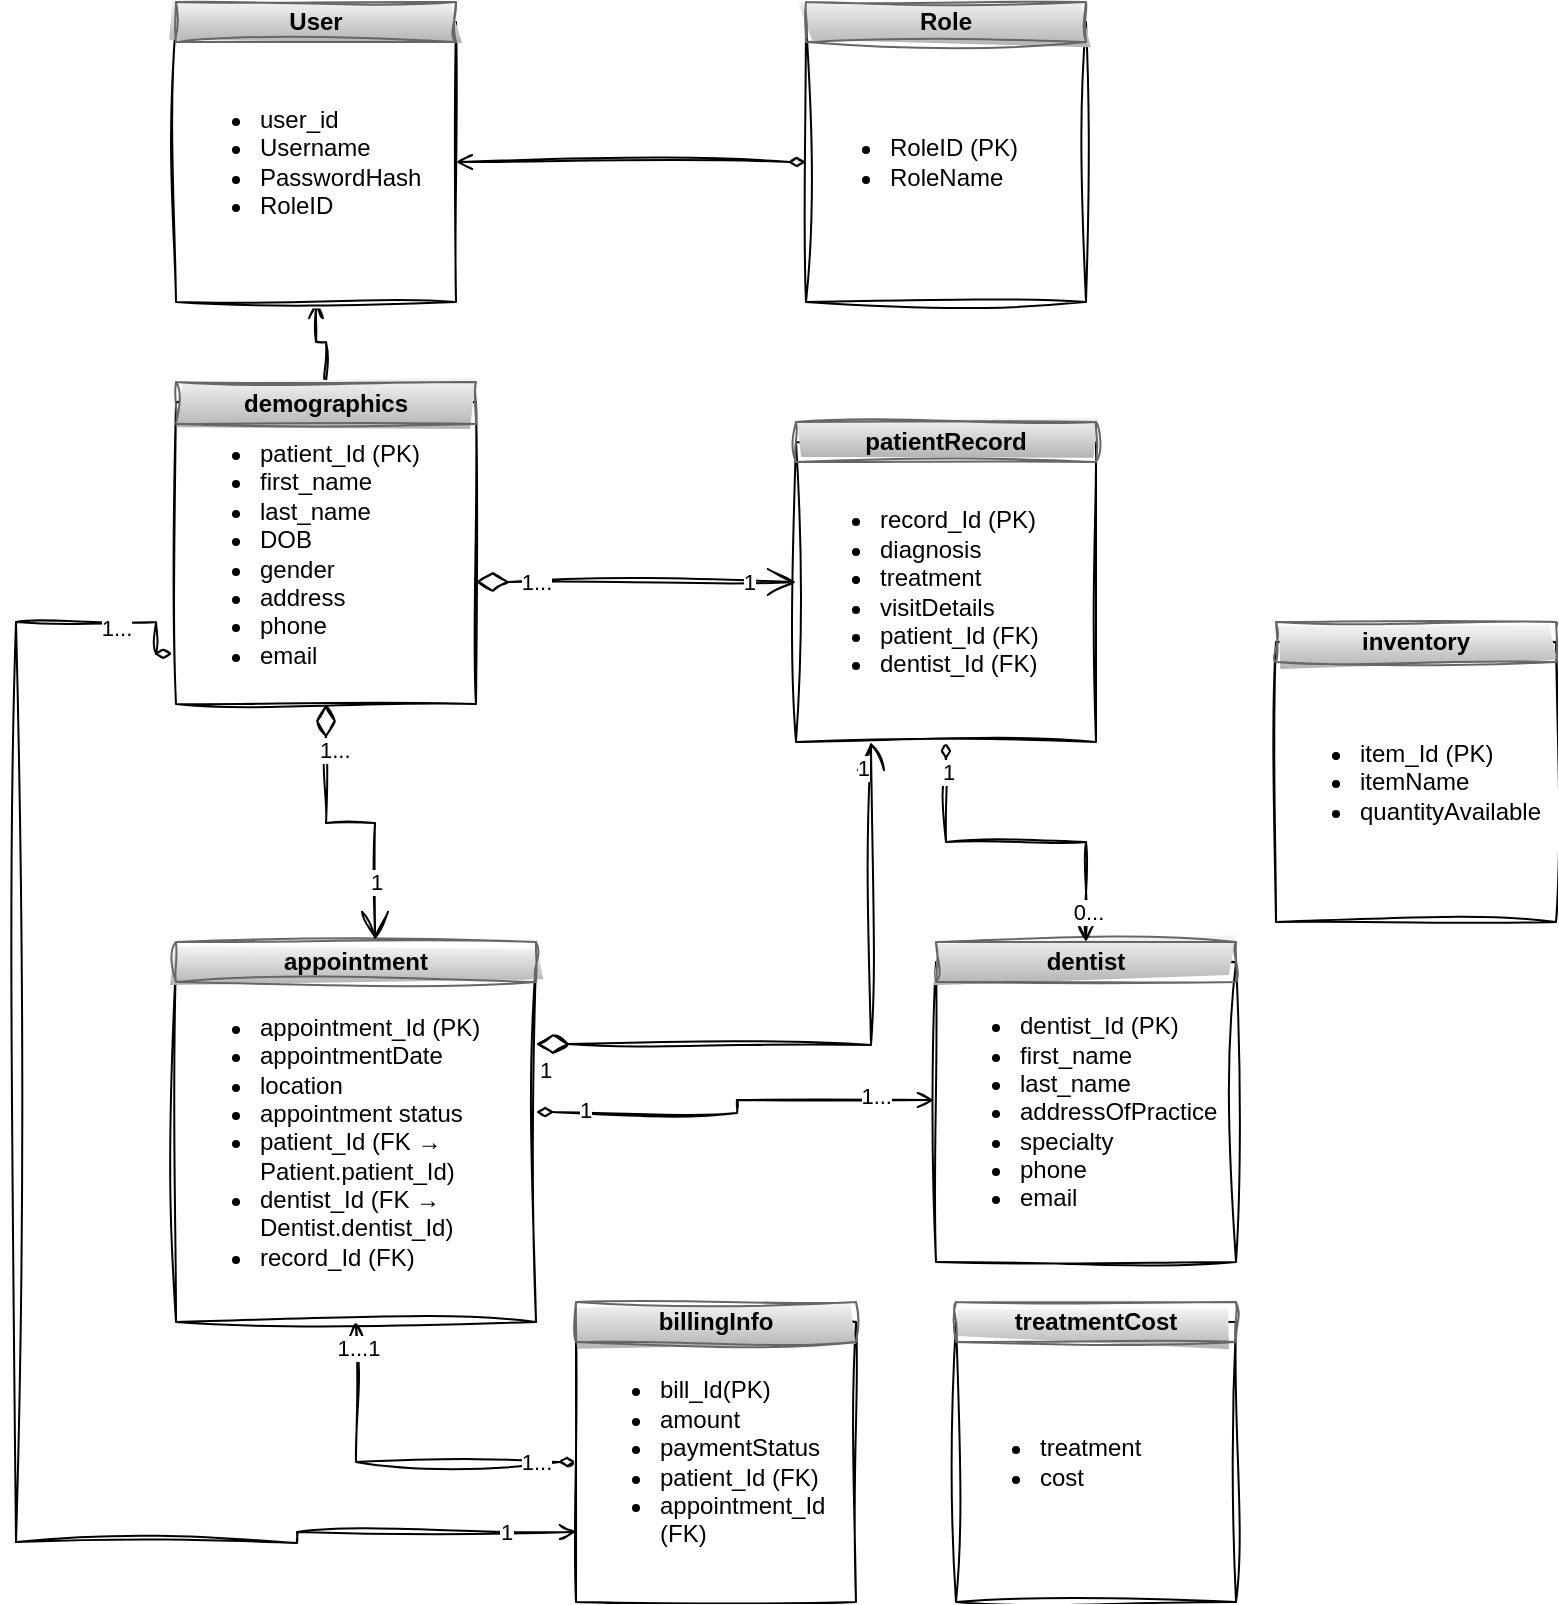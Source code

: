 <mxfile version="26.2.13">
  <diagram name="Page-1" id="0783ab3e-0a74-02c8-0abd-f7b4e66b4bec">
    <mxGraphModel dx="874" dy="1304" grid="1" gridSize="10" guides="1" tooltips="1" connect="1" arrows="1" fold="1" page="1" pageScale="1" pageWidth="1169" pageHeight="827" background="#ffffff" math="0" shadow="0" adaptiveColors="auto">
      <root>
        <mxCell id="0" />
        <mxCell id="1" parent="0" />
        <mxCell id="nWddZsHLZyRrroF07stJ-41" style="edgeStyle=orthogonalEdgeStyle;rounded=0;orthogonalLoop=1;jettySize=auto;html=1;exitX=-0.013;exitY=0.834;exitDx=0;exitDy=0;endArrow=none;startFill=0;startArrow=diamondThin;exitPerimeter=0;sketch=1;curveFitting=1;jiggle=2;endFill=0;" parent="1" source="nWddZsHLZyRrroF07stJ-1" edge="1">
          <mxGeometry relative="1" as="geometry">
            <mxPoint x="220" y="690" as="targetPoint" />
            <Array as="points">
              <mxPoint x="290" y="246" />
              <mxPoint x="290" y="230" />
              <mxPoint x="220" y="230" />
            </Array>
            <mxPoint x="280" y="270.5" as="sourcePoint" />
          </mxGeometry>
        </mxCell>
        <mxCell id="nWddZsHLZyRrroF07stJ-46" value="1..." style="edgeLabel;html=1;align=center;verticalAlign=middle;resizable=0;points=[];rounded=0;sketch=1;curveFitting=1;jiggle=2;" parent="nWddZsHLZyRrroF07stJ-41" vertex="1" connectable="0">
          <mxGeometry x="-0.929" y="-1" relative="1" as="geometry">
            <mxPoint x="-21" y="-2" as="offset" />
          </mxGeometry>
        </mxCell>
        <mxCell id="nWddZsHLZyRrroF07stJ-1" value="&lt;ul&gt;&lt;li&gt;patient_Id (PK)&lt;/li&gt;&lt;li&gt;first_name&lt;/li&gt;&lt;li&gt;last_name&lt;/li&gt;&lt;li&gt;DOB&lt;/li&gt;&lt;li&gt;gender&lt;/li&gt;&lt;li&gt;address&lt;/li&gt;&lt;li&gt;phone&lt;/li&gt;&lt;li&gt;email&lt;/li&gt;&lt;/ul&gt;" style="whiteSpace=wrap;html=1;aspect=fixed;align=left;rounded=0;sketch=1;curveFitting=1;jiggle=2;" parent="1" vertex="1">
          <mxGeometry x="300" y="120" width="150" height="151" as="geometry" />
        </mxCell>
        <mxCell id="dZWFhonzVec3YqzFGpt1-11" style="edgeStyle=orthogonalEdgeStyle;rounded=0;orthogonalLoop=1;jettySize=auto;html=1;exitX=0.5;exitY=0;exitDx=0;exitDy=0;entryX=0.5;entryY=1;entryDx=0;entryDy=0;sketch=1;curveFitting=1;jiggle=2;flowAnimation=1;endArrow=open;endFill=0;" edge="1" parent="1" source="nWddZsHLZyRrroF07stJ-2" target="dZWFhonzVec3YqzFGpt1-4">
          <mxGeometry relative="1" as="geometry" />
        </mxCell>
        <mxCell id="nWddZsHLZyRrroF07stJ-2" value="&lt;b&gt;demographics&lt;/b&gt;" style="rounded=0;whiteSpace=wrap;html=1;fillColor=#f5f5f5;strokeColor=#666666;gradientColor=#b3b3b3;sketch=1;curveFitting=1;jiggle=2;" parent="1" vertex="1">
          <mxGeometry x="300" y="110" width="150" height="21" as="geometry" />
        </mxCell>
        <mxCell id="nWddZsHLZyRrroF07stJ-3" value="&lt;ul&gt;&lt;li&gt;dentist_Id (PK)&lt;/li&gt;&lt;li&gt;first_name&lt;/li&gt;&lt;li&gt;last_name&lt;/li&gt;&lt;li&gt;addressOfPractice&lt;/li&gt;&lt;li&gt;specialty&lt;/li&gt;&lt;li&gt;phone&lt;/li&gt;&lt;li&gt;email&lt;/li&gt;&lt;/ul&gt;" style="whiteSpace=wrap;html=1;aspect=fixed;align=left;rounded=0;sketch=1;curveFitting=1;jiggle=2;" parent="1" vertex="1">
          <mxGeometry x="680" y="400" width="150" height="150" as="geometry" />
        </mxCell>
        <mxCell id="nWddZsHLZyRrroF07stJ-4" value="&lt;b&gt;dentist&lt;/b&gt;" style="rounded=0;whiteSpace=wrap;html=1;fillColor=#f5f5f5;gradientColor=#b3b3b3;strokeColor=#666666;sketch=1;curveFitting=1;jiggle=2;" parent="1" vertex="1">
          <mxGeometry x="680" y="390" width="150" height="20" as="geometry" />
        </mxCell>
        <mxCell id="nWddZsHLZyRrroF07stJ-5" value="&lt;ul&gt;&lt;li&gt;&lt;span style=&quot;background-color: transparent; color: light-dark(rgb(0, 0, 0), rgb(255, 255, 255));&quot; data-end=&quot;608&quot; data-start=&quot;591&quot;&gt;appointment_Id&lt;/span&gt;&lt;span style=&quot;background-color: transparent; color: light-dark(rgb(0, 0, 0), rgb(255, 255, 255));&quot;&gt; (PK)&lt;/span&gt;&lt;/li&gt;&lt;li&gt;&lt;span style=&quot;background-color: transparent; color: light-dark(rgb(0, 0, 0), rgb(255, 255, 255));&quot;&gt;appointmentDate&lt;/span&gt;&lt;/li&gt;&lt;li&gt;&lt;span style=&quot;background-color: transparent; color: light-dark(rgb(0, 0, 0), rgb(255, 255, 255));&quot;&gt;location&lt;/span&gt;&lt;/li&gt;&lt;li&gt;&lt;span style=&quot;background-color: transparent; color: light-dark(rgb(0, 0, 0), rgb(255, 255, 255));&quot;&gt;appointment status&lt;/span&gt;&lt;/li&gt;&lt;li&gt;&lt;span style=&quot;background-color: transparent; color: light-dark(rgb(0, 0, 0), rgb(255, 255, 255));&quot;&gt;patient_Id (FK → Patient.patient_Id)&lt;/span&gt;&lt;/li&gt;&lt;li&gt;&lt;span style=&quot;background-color: transparent; color: light-dark(rgb(0, 0, 0), rgb(255, 255, 255));&quot;&gt;dentist_Id (FK → Dentist.dentist_Id)&lt;/span&gt;&lt;/li&gt;&lt;li&gt;&lt;span style=&quot;background-color: transparent; color: light-dark(rgb(0, 0, 0), rgb(255, 255, 255));&quot;&gt;record_Id (FK)&lt;/span&gt;&lt;/li&gt;&lt;/ul&gt;" style="whiteSpace=wrap;html=1;aspect=fixed;align=left;rounded=0;sketch=1;curveFitting=1;jiggle=2;" parent="1" vertex="1">
          <mxGeometry x="300" y="400" width="180" height="180" as="geometry" />
        </mxCell>
        <mxCell id="nWddZsHLZyRrroF07stJ-6" value="&lt;b&gt;appointment&lt;/b&gt;" style="rounded=0;whiteSpace=wrap;html=1;fillColor=#f5f5f5;gradientColor=#b3b3b3;strokeColor=#666666;sketch=1;curveFitting=1;jiggle=2;" parent="1" vertex="1">
          <mxGeometry x="300" y="390" width="180" height="20" as="geometry" />
        </mxCell>
        <mxCell id="nWddZsHLZyRrroF07stJ-36" style="edgeStyle=orthogonalEdgeStyle;rounded=0;orthogonalLoop=1;jettySize=auto;html=1;exitX=0.5;exitY=1;exitDx=0;exitDy=0;entryX=0.5;entryY=0;entryDx=0;entryDy=0;endArrow=open;endFill=0;startArrow=diamondThin;startFill=0;sketch=1;curveFitting=1;jiggle=2;" parent="1" source="nWddZsHLZyRrroF07stJ-8" target="nWddZsHLZyRrroF07stJ-4" edge="1">
          <mxGeometry relative="1" as="geometry" />
        </mxCell>
        <mxCell id="nWddZsHLZyRrroF07stJ-37" value="1" style="edgeLabel;html=1;align=center;verticalAlign=middle;resizable=0;points=[];rounded=0;sketch=1;curveFitting=1;jiggle=2;" parent="nWddZsHLZyRrroF07stJ-36" vertex="1" connectable="0">
          <mxGeometry x="-0.826" y="1" relative="1" as="geometry">
            <mxPoint as="offset" />
          </mxGeometry>
        </mxCell>
        <mxCell id="nWddZsHLZyRrroF07stJ-38" value="0..." style="edgeLabel;html=1;align=center;verticalAlign=middle;resizable=0;points=[];rounded=0;sketch=1;curveFitting=1;jiggle=2;" parent="nWddZsHLZyRrroF07stJ-36" vertex="1" connectable="0">
          <mxGeometry x="0.817" y="1" relative="1" as="geometry">
            <mxPoint as="offset" />
          </mxGeometry>
        </mxCell>
        <mxCell id="nWddZsHLZyRrroF07stJ-8" value="&lt;ul&gt;&lt;li&gt;&lt;span style=&quot;background-color: transparent; color: light-dark(rgb(0, 0, 0), rgb(255, 255, 255));&quot; data-end=&quot;830&quot; data-start=&quot;818&quot;&gt;record_Id&lt;/span&gt;&lt;span style=&quot;background-color: transparent; color: light-dark(rgb(0, 0, 0), rgb(255, 255, 255));&quot;&gt; (PK)&lt;/span&gt;&lt;/li&gt;&lt;li&gt;&lt;span style=&quot;background-color: transparent; color: light-dark(rgb(0, 0, 0), rgb(255, 255, 255));&quot;&gt;diagnosis&lt;/span&gt;&lt;/li&gt;&lt;li&gt;&lt;span style=&quot;background-color: transparent; color: light-dark(rgb(0, 0, 0), rgb(255, 255, 255));&quot;&gt;treatment&lt;/span&gt;&lt;/li&gt;&lt;li&gt;&lt;span style=&quot;background-color: transparent; color: light-dark(rgb(0, 0, 0), rgb(255, 255, 255));&quot;&gt;visitDetails&lt;/span&gt;&lt;/li&gt;&lt;li&gt;&lt;span style=&quot;background-color: transparent; color: light-dark(rgb(0, 0, 0), rgb(255, 255, 255));&quot;&gt;patient_Id (FK)&lt;/span&gt;&lt;/li&gt;&lt;li&gt;&lt;span style=&quot;background-color: transparent; color: light-dark(rgb(0, 0, 0), rgb(255, 255, 255));&quot;&gt;dentist_Id (FK)&lt;/span&gt;&lt;/li&gt;&lt;/ul&gt;" style="whiteSpace=wrap;html=1;aspect=fixed;align=left;rounded=0;sketch=1;curveFitting=1;jiggle=2;" parent="1" vertex="1">
          <mxGeometry x="610" y="140" width="150" height="150" as="geometry" />
        </mxCell>
        <mxCell id="nWddZsHLZyRrroF07stJ-9" value="&lt;b&gt;patientRecord&lt;/b&gt;" style="rounded=0;whiteSpace=wrap;html=1;fillColor=#f5f5f5;gradientColor=#b3b3b3;strokeColor=#666666;sketch=1;curveFitting=1;jiggle=2;" parent="1" vertex="1">
          <mxGeometry x="610" y="130" width="150" height="20" as="geometry" />
        </mxCell>
        <mxCell id="nWddZsHLZyRrroF07stJ-10" value="&lt;ul&gt;&lt;li&gt;&lt;span style=&quot;background-color: transparent; color: light-dark(rgb(0, 0, 0), rgb(255, 255, 255));&quot; data-end=&quot;1052&quot; data-start=&quot;1042&quot;&gt;item_Id&lt;/span&gt;&lt;span style=&quot;background-color: transparent; color: light-dark(rgb(0, 0, 0), rgb(255, 255, 255));&quot;&gt; &lt;/span&gt;&lt;span style=&quot;background-color: transparent; color: light-dark(rgb(0, 0, 0), rgb(255, 255, 255));&quot;&gt;(PK)&lt;/span&gt;&lt;/li&gt;&lt;li&gt;&lt;span style=&quot;background-color: transparent; color: light-dark(rgb(0, 0, 0), rgb(255, 255, 255));&quot;&gt;itemName&lt;/span&gt;&lt;/li&gt;&lt;li&gt;&lt;span style=&quot;background-color: transparent; color: light-dark(rgb(0, 0, 0), rgb(255, 255, 255));&quot;&gt;quantityAvailable&lt;/span&gt;&lt;/li&gt;&lt;/ul&gt;" style="whiteSpace=wrap;html=1;aspect=fixed;align=left;rounded=0;sketch=1;curveFitting=1;jiggle=2;" parent="1" vertex="1">
          <mxGeometry x="850" y="240" width="140" height="140" as="geometry" />
        </mxCell>
        <mxCell id="nWddZsHLZyRrroF07stJ-11" value="&lt;b&gt;inventory&lt;/b&gt;" style="rounded=0;whiteSpace=wrap;html=1;fillColor=#f5f5f5;gradientColor=#b3b3b3;strokeColor=#666666;sketch=1;curveFitting=1;jiggle=2;" parent="1" vertex="1">
          <mxGeometry x="850" y="230" width="140" height="20" as="geometry" />
        </mxCell>
        <mxCell id="nWddZsHLZyRrroF07stJ-40" style="edgeStyle=orthogonalEdgeStyle;rounded=0;orthogonalLoop=1;jettySize=auto;html=1;exitX=0;exitY=0.5;exitDx=0;exitDy=0;entryX=0.5;entryY=1;entryDx=0;entryDy=0;startArrow=diamondThin;startFill=0;endArrow=open;endFill=0;sketch=1;curveFitting=1;jiggle=2;" parent="1" source="nWddZsHLZyRrroF07stJ-12" target="nWddZsHLZyRrroF07stJ-5" edge="1">
          <mxGeometry relative="1" as="geometry">
            <Array as="points">
              <mxPoint x="390" y="650" />
            </Array>
          </mxGeometry>
        </mxCell>
        <mxCell id="nWddZsHLZyRrroF07stJ-48" value="1...1" style="edgeLabel;html=1;align=center;verticalAlign=middle;resizable=0;points=[];rounded=0;sketch=1;curveFitting=1;jiggle=2;" parent="nWddZsHLZyRrroF07stJ-40" vertex="1" connectable="0">
          <mxGeometry x="0.858" y="-1" relative="1" as="geometry">
            <mxPoint as="offset" />
          </mxGeometry>
        </mxCell>
        <mxCell id="nWddZsHLZyRrroF07stJ-49" value="1..." style="edgeLabel;html=1;align=center;verticalAlign=middle;resizable=0;points=[];rounded=0;sketch=1;curveFitting=1;jiggle=2;" parent="nWddZsHLZyRrroF07stJ-40" vertex="1" connectable="0">
          <mxGeometry x="-0.778" relative="1" as="geometry">
            <mxPoint as="offset" />
          </mxGeometry>
        </mxCell>
        <mxCell id="nWddZsHLZyRrroF07stJ-44" style="edgeStyle=orthogonalEdgeStyle;rounded=0;orthogonalLoop=1;jettySize=auto;html=1;endArrow=none;startFill=0;startArrow=open;sketch=1;curveFitting=1;jiggle=2;exitX=0;exitY=0.75;exitDx=0;exitDy=0;" parent="1" source="nWddZsHLZyRrroF07stJ-12" edge="1">
          <mxGeometry relative="1" as="geometry">
            <mxPoint x="220" y="690" as="targetPoint" />
            <mxPoint x="490" y="685" as="sourcePoint" />
          </mxGeometry>
        </mxCell>
        <mxCell id="nWddZsHLZyRrroF07stJ-45" value="1" style="edgeLabel;html=1;align=center;verticalAlign=middle;resizable=0;points=[];rounded=0;sketch=1;curveFitting=1;jiggle=2;" parent="nWddZsHLZyRrroF07stJ-44" vertex="1" connectable="0">
          <mxGeometry x="-0.751" relative="1" as="geometry">
            <mxPoint as="offset" />
          </mxGeometry>
        </mxCell>
        <mxCell id="nWddZsHLZyRrroF07stJ-12" value="&lt;ul&gt;&lt;li&gt;bill_Id(PK)&lt;/li&gt;&lt;li&gt;&lt;span style=&quot;background-color: transparent; color: light-dark(rgb(0, 0, 0), rgb(255, 255, 255));&quot;&gt;amount&lt;/span&gt;&lt;/li&gt;&lt;li&gt;&lt;span style=&quot;background-color: transparent; color: light-dark(rgb(0, 0, 0), rgb(255, 255, 255));&quot;&gt;paymentStatus&amp;nbsp;&lt;/span&gt;&lt;/li&gt;&lt;li&gt;&lt;span style=&quot;background-color: transparent; color: light-dark(rgb(0, 0, 0), rgb(255, 255, 255));&quot;&gt;patient_Id (FK)&lt;/span&gt;&lt;/li&gt;&lt;li&gt;&lt;span style=&quot;background-color: transparent; color: light-dark(rgb(0, 0, 0), rgb(255, 255, 255));&quot;&gt;appointment_Id (FK)&lt;/span&gt;&lt;/li&gt;&lt;/ul&gt;" style="whiteSpace=wrap;html=1;aspect=fixed;align=left;rounded=0;sketch=1;curveFitting=1;jiggle=2;" parent="1" vertex="1">
          <mxGeometry x="500" y="580" width="140" height="140" as="geometry" />
        </mxCell>
        <mxCell id="nWddZsHLZyRrroF07stJ-13" value="&lt;b&gt;billingInfo&lt;/b&gt;" style="rounded=0;whiteSpace=wrap;html=1;fillColor=#f5f5f5;gradientColor=#b3b3b3;strokeColor=#666666;sketch=1;curveFitting=1;jiggle=2;" parent="1" vertex="1">
          <mxGeometry x="500" y="570" width="140" height="20" as="geometry" />
        </mxCell>
        <mxCell id="nWddZsHLZyRrroF07stJ-22" value="" style="endArrow=open;html=1;endSize=12;startArrow=diamondThin;startSize=14;startFill=0;edgeStyle=orthogonalEdgeStyle;rounded=0;entryX=0.553;entryY=-0.05;entryDx=0;entryDy=0;entryPerimeter=0;exitX=0.5;exitY=1;exitDx=0;exitDy=0;endFill=0;sketch=1;curveFitting=1;jiggle=2;" parent="1" source="nWddZsHLZyRrroF07stJ-1" target="nWddZsHLZyRrroF07stJ-6" edge="1">
          <mxGeometry relative="1" as="geometry">
            <mxPoint x="330" y="280" as="sourcePoint" />
            <mxPoint x="490" y="280" as="targetPoint" />
          </mxGeometry>
        </mxCell>
        <mxCell id="nWddZsHLZyRrroF07stJ-23" value="1..." style="edgeLabel;resizable=0;html=1;align=left;verticalAlign=top;rounded=0;sketch=1;curveFitting=1;jiggle=2;" parent="nWddZsHLZyRrroF07stJ-22" connectable="0" vertex="1">
          <mxGeometry x="-1" relative="1" as="geometry">
            <mxPoint x="-5" y="10" as="offset" />
          </mxGeometry>
        </mxCell>
        <mxCell id="nWddZsHLZyRrroF07stJ-25" value="1" style="edgeLabel;html=1;align=center;verticalAlign=middle;resizable=0;points=[];rounded=0;sketch=1;curveFitting=1;jiggle=2;" parent="nWddZsHLZyRrroF07stJ-22" vertex="1" connectable="0">
          <mxGeometry x="0.593" relative="1" as="geometry">
            <mxPoint as="offset" />
          </mxGeometry>
        </mxCell>
        <mxCell id="nWddZsHLZyRrroF07stJ-26" value="" style="endArrow=open;html=1;startArrow=diamondThin;startFill=0;edgeStyle=orthogonalEdgeStyle;rounded=0;endFill=0;entryX=-0.007;entryY=0.46;entryDx=0;entryDy=0;entryPerimeter=0;sketch=1;curveFitting=1;jiggle=2;curved=0;" parent="1" target="nWddZsHLZyRrroF07stJ-3" edge="1">
          <mxGeometry relative="1" as="geometry">
            <mxPoint x="480" y="475" as="sourcePoint" />
            <mxPoint x="680" y="475" as="targetPoint" />
          </mxGeometry>
        </mxCell>
        <mxCell id="nWddZsHLZyRrroF07stJ-27" value="1" style="edgeLabel;resizable=0;html=1;align=left;verticalAlign=top;rounded=0;sketch=1;curveFitting=1;jiggle=2;" parent="nWddZsHLZyRrroF07stJ-26" connectable="0" vertex="1">
          <mxGeometry x="-1" relative="1" as="geometry">
            <mxPoint x="20" y="-14" as="offset" />
          </mxGeometry>
        </mxCell>
        <mxCell id="nWddZsHLZyRrroF07stJ-28" value="1..." style="edgeLabel;resizable=0;html=1;align=right;verticalAlign=top;rounded=0;sketch=1;curveFitting=1;jiggle=2;" parent="nWddZsHLZyRrroF07stJ-26" connectable="0" vertex="1">
          <mxGeometry x="1" relative="1" as="geometry">
            <mxPoint x="-20" y="-15" as="offset" />
          </mxGeometry>
        </mxCell>
        <mxCell id="nWddZsHLZyRrroF07stJ-30" value="" style="endArrow=open;html=1;endSize=12;startArrow=diamondThin;startSize=14;startFill=0;edgeStyle=orthogonalEdgeStyle;rounded=0;endFill=0;sketch=1;curveFitting=1;jiggle=2;" parent="1" edge="1">
          <mxGeometry relative="1" as="geometry">
            <mxPoint x="450" y="210" as="sourcePoint" />
            <mxPoint x="610" y="210" as="targetPoint" />
          </mxGeometry>
        </mxCell>
        <mxCell id="nWddZsHLZyRrroF07stJ-32" value="1" style="edgeLabel;resizable=0;html=1;align=right;verticalAlign=top;rounded=0;sketch=1;curveFitting=1;jiggle=2;" parent="nWddZsHLZyRrroF07stJ-30" connectable="0" vertex="1">
          <mxGeometry x="1" relative="1" as="geometry">
            <mxPoint x="-20" y="-13" as="offset" />
          </mxGeometry>
        </mxCell>
        <mxCell id="nWddZsHLZyRrroF07stJ-35" value="1..." style="edgeLabel;html=1;align=center;verticalAlign=middle;resizable=0;points=[];rounded=0;sketch=1;curveFitting=1;jiggle=2;" parent="nWddZsHLZyRrroF07stJ-30" vertex="1" connectable="0">
          <mxGeometry x="-0.6" y="-7" relative="1" as="geometry">
            <mxPoint x="-2" y="-7" as="offset" />
          </mxGeometry>
        </mxCell>
        <mxCell id="QkBlTfEa6r2YZUDgZPkS-4" value="" style="endArrow=open;html=1;endSize=12;startArrow=diamondThin;startSize=14;startFill=0;edgeStyle=orthogonalEdgeStyle;rounded=0;entryX=0.25;entryY=1;entryDx=0;entryDy=0;sketch=1;curveFitting=1;jiggle=2;" parent="1" target="nWddZsHLZyRrroF07stJ-8" edge="1">
          <mxGeometry relative="1" as="geometry">
            <mxPoint x="480" y="441" as="sourcePoint" />
            <mxPoint x="610" y="440" as="targetPoint" />
          </mxGeometry>
        </mxCell>
        <mxCell id="QkBlTfEa6r2YZUDgZPkS-5" value="1" style="edgeLabel;resizable=0;html=1;align=left;verticalAlign=top;" parent="QkBlTfEa6r2YZUDgZPkS-4" connectable="0" vertex="1">
          <mxGeometry x="-1" relative="1" as="geometry" />
        </mxCell>
        <mxCell id="QkBlTfEa6r2YZUDgZPkS-6" value="1" style="edgeLabel;resizable=0;html=1;align=right;verticalAlign=top;" parent="QkBlTfEa6r2YZUDgZPkS-4" connectable="0" vertex="1">
          <mxGeometry x="1" relative="1" as="geometry" />
        </mxCell>
        <mxCell id="6D1cZrsWFt69_wXMQNJA-1" value="&lt;ul&gt;&lt;li&gt;treatment&lt;/li&gt;&lt;li&gt;cost&lt;/li&gt;&lt;/ul&gt;" style="whiteSpace=wrap;html=1;aspect=fixed;align=left;rounded=0;sketch=1;curveFitting=1;jiggle=2;" parent="1" vertex="1">
          <mxGeometry x="690" y="580" width="140" height="140" as="geometry" />
        </mxCell>
        <mxCell id="6D1cZrsWFt69_wXMQNJA-2" value="&lt;b&gt;treatmentCost&lt;/b&gt;" style="rounded=0;whiteSpace=wrap;html=1;fillColor=#f5f5f5;gradientColor=#b3b3b3;strokeColor=#666666;sketch=1;curveFitting=1;jiggle=2;" parent="1" vertex="1">
          <mxGeometry x="690" y="570" width="140" height="20" as="geometry" />
        </mxCell>
        <mxCell id="dZWFhonzVec3YqzFGpt1-4" value="&lt;ul&gt;&lt;li&gt;user_id&lt;/li&gt;&lt;li&gt;Username&lt;/li&gt;&lt;li&gt;PasswordHash&lt;/li&gt;&lt;li&gt;RoleID&lt;/li&gt;&lt;/ul&gt;" style="whiteSpace=wrap;html=1;aspect=fixed;align=left;rounded=0;sketch=1;curveFitting=1;jiggle=2;" vertex="1" parent="1">
          <mxGeometry x="300" y="-70" width="140" height="140" as="geometry" />
        </mxCell>
        <mxCell id="dZWFhonzVec3YqzFGpt1-5" value="&lt;b&gt;User&lt;/b&gt;" style="rounded=0;whiteSpace=wrap;html=1;fillColor=#f5f5f5;gradientColor=#b3b3b3;strokeColor=#666666;sketch=1;curveFitting=1;jiggle=2;" vertex="1" parent="1">
          <mxGeometry x="300" y="-80" width="140" height="20" as="geometry" />
        </mxCell>
        <mxCell id="dZWFhonzVec3YqzFGpt1-12" style="edgeStyle=orthogonalEdgeStyle;rounded=0;orthogonalLoop=1;jettySize=auto;html=1;exitX=0;exitY=0.5;exitDx=0;exitDy=0;sketch=1;curveFitting=1;jiggle=2;endArrow=open;endFill=0;startArrow=diamondThin;startFill=0;" edge="1" parent="1" source="dZWFhonzVec3YqzFGpt1-6" target="dZWFhonzVec3YqzFGpt1-4">
          <mxGeometry relative="1" as="geometry" />
        </mxCell>
        <mxCell id="dZWFhonzVec3YqzFGpt1-6" value="&lt;ul&gt;&lt;li&gt;RoleID (PK)&lt;/li&gt;&lt;li&gt;RoleName&lt;/li&gt;&lt;/ul&gt;" style="whiteSpace=wrap;html=1;aspect=fixed;align=left;rounded=0;sketch=1;curveFitting=1;jiggle=2;" vertex="1" parent="1">
          <mxGeometry x="615" y="-70" width="140" height="140" as="geometry" />
        </mxCell>
        <mxCell id="dZWFhonzVec3YqzFGpt1-7" value="&lt;b&gt;Role&lt;/b&gt;" style="rounded=0;whiteSpace=wrap;html=1;fillColor=#f5f5f5;gradientColor=#b3b3b3;strokeColor=#666666;sketch=1;curveFitting=1;jiggle=2;" vertex="1" parent="1">
          <mxGeometry x="615" y="-80" width="140" height="20" as="geometry" />
        </mxCell>
      </root>
    </mxGraphModel>
  </diagram>
</mxfile>
